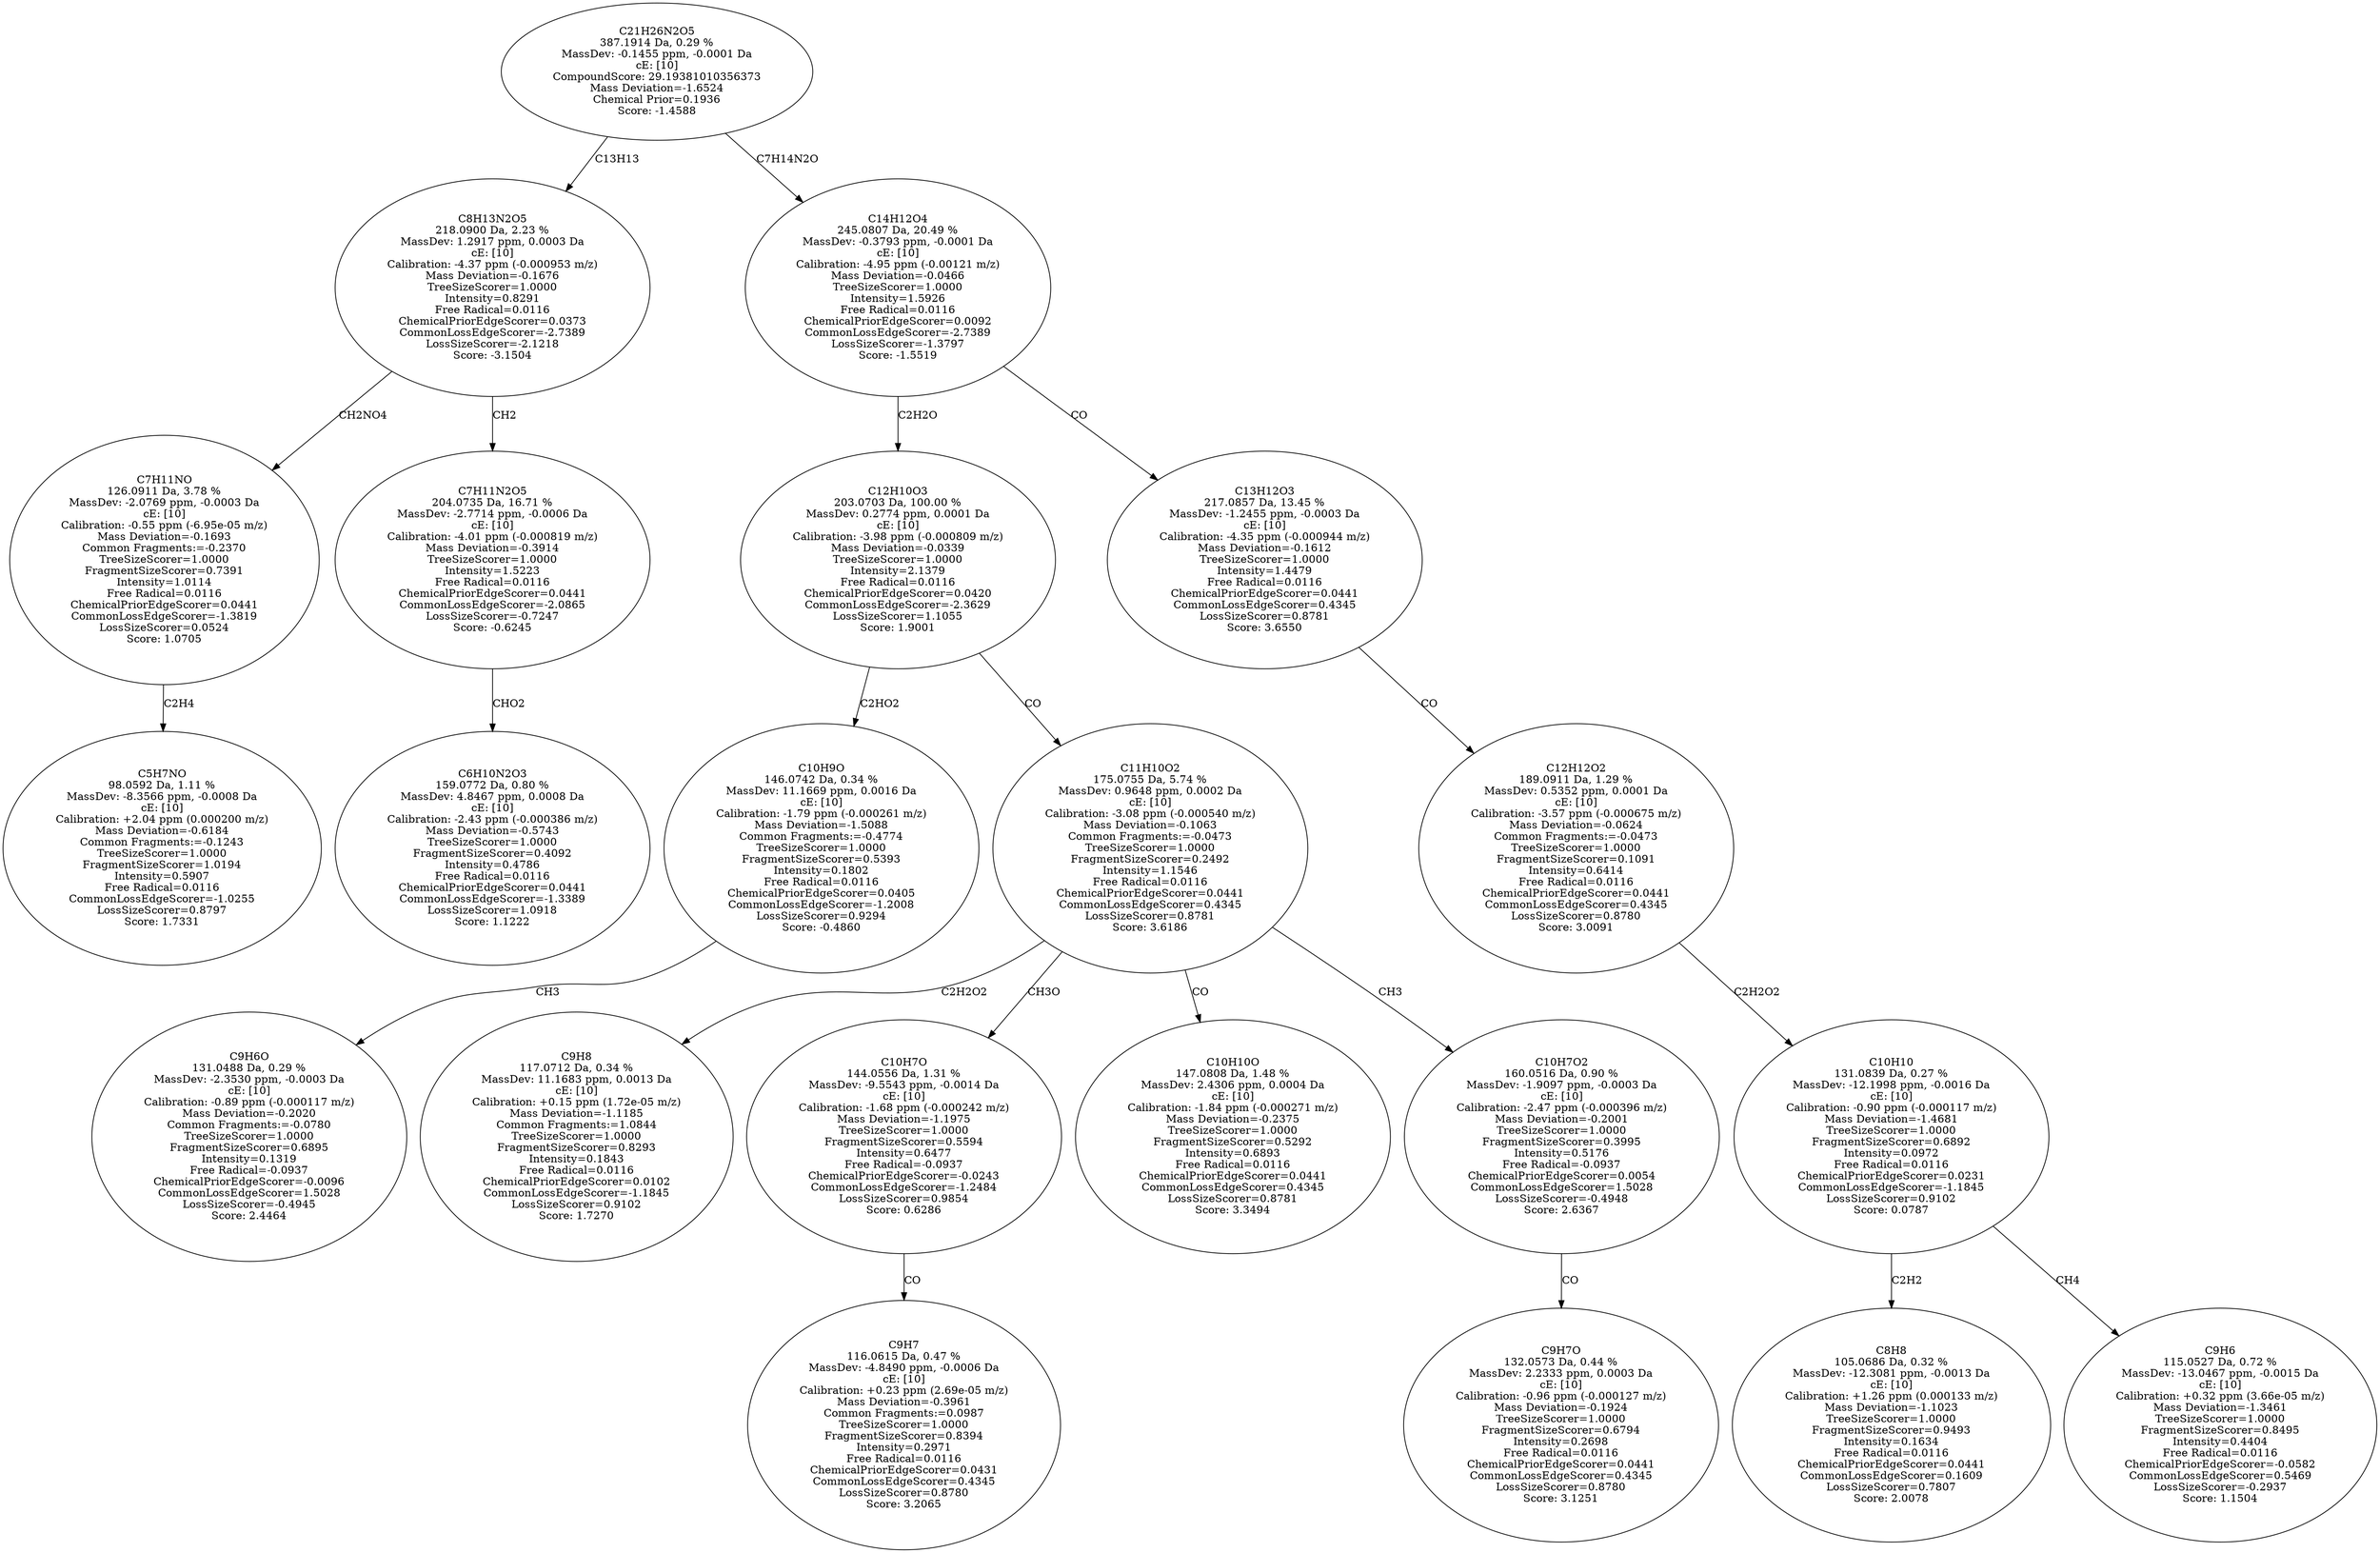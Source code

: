 strict digraph {
v1 [label="C5H7NO\n98.0592 Da, 1.11 %\nMassDev: -8.3566 ppm, -0.0008 Da\ncE: [10]\nCalibration: +2.04 ppm (0.000200 m/z)\nMass Deviation=-0.6184\nCommon Fragments:=-0.1243\nTreeSizeScorer=1.0000\nFragmentSizeScorer=1.0194\nIntensity=0.5907\nFree Radical=0.0116\nCommonLossEdgeScorer=-1.0255\nLossSizeScorer=0.8797\nScore: 1.7331"];
v2 [label="C7H11NO\n126.0911 Da, 3.78 %\nMassDev: -2.0769 ppm, -0.0003 Da\ncE: [10]\nCalibration: -0.55 ppm (-6.95e-05 m/z)\nMass Deviation=-0.1693\nCommon Fragments:=-0.2370\nTreeSizeScorer=1.0000\nFragmentSizeScorer=0.7391\nIntensity=1.0114\nFree Radical=0.0116\nChemicalPriorEdgeScorer=0.0441\nCommonLossEdgeScorer=-1.3819\nLossSizeScorer=0.0524\nScore: 1.0705"];
v3 [label="C6H10N2O3\n159.0772 Da, 0.80 %\nMassDev: 4.8467 ppm, 0.0008 Da\ncE: [10]\nCalibration: -2.43 ppm (-0.000386 m/z)\nMass Deviation=-0.5743\nTreeSizeScorer=1.0000\nFragmentSizeScorer=0.4092\nIntensity=0.4786\nFree Radical=0.0116\nChemicalPriorEdgeScorer=0.0441\nCommonLossEdgeScorer=-1.3389\nLossSizeScorer=1.0918\nScore: 1.1222"];
v4 [label="C7H11N2O5\n204.0735 Da, 16.71 %\nMassDev: -2.7714 ppm, -0.0006 Da\ncE: [10]\nCalibration: -4.01 ppm (-0.000819 m/z)\nMass Deviation=-0.3914\nTreeSizeScorer=1.0000\nIntensity=1.5223\nFree Radical=0.0116\nChemicalPriorEdgeScorer=0.0441\nCommonLossEdgeScorer=-2.0865\nLossSizeScorer=-0.7247\nScore: -0.6245"];
v5 [label="C8H13N2O5\n218.0900 Da, 2.23 %\nMassDev: 1.2917 ppm, 0.0003 Da\ncE: [10]\nCalibration: -4.37 ppm (-0.000953 m/z)\nMass Deviation=-0.1676\nTreeSizeScorer=1.0000\nIntensity=0.8291\nFree Radical=0.0116\nChemicalPriorEdgeScorer=0.0373\nCommonLossEdgeScorer=-2.7389\nLossSizeScorer=-2.1218\nScore: -3.1504"];
v6 [label="C9H6O\n131.0488 Da, 0.29 %\nMassDev: -2.3530 ppm, -0.0003 Da\ncE: [10]\nCalibration: -0.89 ppm (-0.000117 m/z)\nMass Deviation=-0.2020\nCommon Fragments:=-0.0780\nTreeSizeScorer=1.0000\nFragmentSizeScorer=0.6895\nIntensity=0.1319\nFree Radical=-0.0937\nChemicalPriorEdgeScorer=-0.0096\nCommonLossEdgeScorer=1.5028\nLossSizeScorer=-0.4945\nScore: 2.4464"];
v7 [label="C10H9O\n146.0742 Da, 0.34 %\nMassDev: 11.1669 ppm, 0.0016 Da\ncE: [10]\nCalibration: -1.79 ppm (-0.000261 m/z)\nMass Deviation=-1.5088\nCommon Fragments:=-0.4774\nTreeSizeScorer=1.0000\nFragmentSizeScorer=0.5393\nIntensity=0.1802\nFree Radical=0.0116\nChemicalPriorEdgeScorer=0.0405\nCommonLossEdgeScorer=-1.2008\nLossSizeScorer=0.9294\nScore: -0.4860"];
v8 [label="C9H8\n117.0712 Da, 0.34 %\nMassDev: 11.1683 ppm, 0.0013 Da\ncE: [10]\nCalibration: +0.15 ppm (1.72e-05 m/z)\nMass Deviation=-1.1185\nCommon Fragments:=1.0844\nTreeSizeScorer=1.0000\nFragmentSizeScorer=0.8293\nIntensity=0.1843\nFree Radical=0.0116\nChemicalPriorEdgeScorer=0.0102\nCommonLossEdgeScorer=-1.1845\nLossSizeScorer=0.9102\nScore: 1.7270"];
v9 [label="C9H7\n116.0615 Da, 0.47 %\nMassDev: -4.8490 ppm, -0.0006 Da\ncE: [10]\nCalibration: +0.23 ppm (2.69e-05 m/z)\nMass Deviation=-0.3961\nCommon Fragments:=0.0987\nTreeSizeScorer=1.0000\nFragmentSizeScorer=0.8394\nIntensity=0.2971\nFree Radical=0.0116\nChemicalPriorEdgeScorer=0.0431\nCommonLossEdgeScorer=0.4345\nLossSizeScorer=0.8780\nScore: 3.2065"];
v10 [label="C10H7O\n144.0556 Da, 1.31 %\nMassDev: -9.5543 ppm, -0.0014 Da\ncE: [10]\nCalibration: -1.68 ppm (-0.000242 m/z)\nMass Deviation=-1.1975\nTreeSizeScorer=1.0000\nFragmentSizeScorer=0.5594\nIntensity=0.6477\nFree Radical=-0.0937\nChemicalPriorEdgeScorer=-0.0243\nCommonLossEdgeScorer=-1.2484\nLossSizeScorer=0.9854\nScore: 0.6286"];
v11 [label="C10H10O\n147.0808 Da, 1.48 %\nMassDev: 2.4306 ppm, 0.0004 Da\ncE: [10]\nCalibration: -1.84 ppm (-0.000271 m/z)\nMass Deviation=-0.2375\nTreeSizeScorer=1.0000\nFragmentSizeScorer=0.5292\nIntensity=0.6893\nFree Radical=0.0116\nChemicalPriorEdgeScorer=0.0441\nCommonLossEdgeScorer=0.4345\nLossSizeScorer=0.8781\nScore: 3.3494"];
v12 [label="C9H7O\n132.0573 Da, 0.44 %\nMassDev: 2.2333 ppm, 0.0003 Da\ncE: [10]\nCalibration: -0.96 ppm (-0.000127 m/z)\nMass Deviation=-0.1924\nTreeSizeScorer=1.0000\nFragmentSizeScorer=0.6794\nIntensity=0.2698\nFree Radical=0.0116\nChemicalPriorEdgeScorer=0.0441\nCommonLossEdgeScorer=0.4345\nLossSizeScorer=0.8780\nScore: 3.1251"];
v13 [label="C10H7O2\n160.0516 Da, 0.90 %\nMassDev: -1.9097 ppm, -0.0003 Da\ncE: [10]\nCalibration: -2.47 ppm (-0.000396 m/z)\nMass Deviation=-0.2001\nTreeSizeScorer=1.0000\nFragmentSizeScorer=0.3995\nIntensity=0.5176\nFree Radical=-0.0937\nChemicalPriorEdgeScorer=0.0054\nCommonLossEdgeScorer=1.5028\nLossSizeScorer=-0.4948\nScore: 2.6367"];
v14 [label="C11H10O2\n175.0755 Da, 5.74 %\nMassDev: 0.9648 ppm, 0.0002 Da\ncE: [10]\nCalibration: -3.08 ppm (-0.000540 m/z)\nMass Deviation=-0.1063\nCommon Fragments:=-0.0473\nTreeSizeScorer=1.0000\nFragmentSizeScorer=0.2492\nIntensity=1.1546\nFree Radical=0.0116\nChemicalPriorEdgeScorer=0.0441\nCommonLossEdgeScorer=0.4345\nLossSizeScorer=0.8781\nScore: 3.6186"];
v15 [label="C12H10O3\n203.0703 Da, 100.00 %\nMassDev: 0.2774 ppm, 0.0001 Da\ncE: [10]\nCalibration: -3.98 ppm (-0.000809 m/z)\nMass Deviation=-0.0339\nTreeSizeScorer=1.0000\nIntensity=2.1379\nFree Radical=0.0116\nChemicalPriorEdgeScorer=0.0420\nCommonLossEdgeScorer=-2.3629\nLossSizeScorer=1.1055\nScore: 1.9001"];
v16 [label="C8H8\n105.0686 Da, 0.32 %\nMassDev: -12.3081 ppm, -0.0013 Da\ncE: [10]\nCalibration: +1.26 ppm (0.000133 m/z)\nMass Deviation=-1.1023\nTreeSizeScorer=1.0000\nFragmentSizeScorer=0.9493\nIntensity=0.1634\nFree Radical=0.0116\nChemicalPriorEdgeScorer=0.0441\nCommonLossEdgeScorer=0.1609\nLossSizeScorer=0.7807\nScore: 2.0078"];
v17 [label="C9H6\n115.0527 Da, 0.72 %\nMassDev: -13.0467 ppm, -0.0015 Da\ncE: [10]\nCalibration: +0.32 ppm (3.66e-05 m/z)\nMass Deviation=-1.3461\nTreeSizeScorer=1.0000\nFragmentSizeScorer=0.8495\nIntensity=0.4404\nFree Radical=0.0116\nChemicalPriorEdgeScorer=-0.0582\nCommonLossEdgeScorer=0.5469\nLossSizeScorer=-0.2937\nScore: 1.1504"];
v18 [label="C10H10\n131.0839 Da, 0.27 %\nMassDev: -12.1998 ppm, -0.0016 Da\ncE: [10]\nCalibration: -0.90 ppm (-0.000117 m/z)\nMass Deviation=-1.4681\nTreeSizeScorer=1.0000\nFragmentSizeScorer=0.6892\nIntensity=0.0972\nFree Radical=0.0116\nChemicalPriorEdgeScorer=0.0231\nCommonLossEdgeScorer=-1.1845\nLossSizeScorer=0.9102\nScore: 0.0787"];
v19 [label="C12H12O2\n189.0911 Da, 1.29 %\nMassDev: 0.5352 ppm, 0.0001 Da\ncE: [10]\nCalibration: -3.57 ppm (-0.000675 m/z)\nMass Deviation=-0.0624\nCommon Fragments:=-0.0473\nTreeSizeScorer=1.0000\nFragmentSizeScorer=0.1091\nIntensity=0.6414\nFree Radical=0.0116\nChemicalPriorEdgeScorer=0.0441\nCommonLossEdgeScorer=0.4345\nLossSizeScorer=0.8780\nScore: 3.0091"];
v20 [label="C13H12O3\n217.0857 Da, 13.45 %\nMassDev: -1.2455 ppm, -0.0003 Da\ncE: [10]\nCalibration: -4.35 ppm (-0.000944 m/z)\nMass Deviation=-0.1612\nTreeSizeScorer=1.0000\nIntensity=1.4479\nFree Radical=0.0116\nChemicalPriorEdgeScorer=0.0441\nCommonLossEdgeScorer=0.4345\nLossSizeScorer=0.8781\nScore: 3.6550"];
v21 [label="C14H12O4\n245.0807 Da, 20.49 %\nMassDev: -0.3793 ppm, -0.0001 Da\ncE: [10]\nCalibration: -4.95 ppm (-0.00121 m/z)\nMass Deviation=-0.0466\nTreeSizeScorer=1.0000\nIntensity=1.5926\nFree Radical=0.0116\nChemicalPriorEdgeScorer=0.0092\nCommonLossEdgeScorer=-2.7389\nLossSizeScorer=-1.3797\nScore: -1.5519"];
v22 [label="C21H26N2O5\n387.1914 Da, 0.29 %\nMassDev: -0.1455 ppm, -0.0001 Da\ncE: [10]\nCompoundScore: 29.19381010356373\nMass Deviation=-1.6524\nChemical Prior=0.1936\nScore: -1.4588"];
v2 -> v1 [label="C2H4"];
v5 -> v2 [label="CH2NO4"];
v4 -> v3 [label="CHO2"];
v5 -> v4 [label="CH2"];
v22 -> v5 [label="C13H13"];
v7 -> v6 [label="CH3"];
v15 -> v7 [label="C2HO2"];
v14 -> v8 [label="C2H2O2"];
v10 -> v9 [label="CO"];
v14 -> v10 [label="CH3O"];
v14 -> v11 [label="CO"];
v13 -> v12 [label="CO"];
v14 -> v13 [label="CH3"];
v15 -> v14 [label="CO"];
v21 -> v15 [label="C2H2O"];
v18 -> v16 [label="C2H2"];
v18 -> v17 [label="CH4"];
v19 -> v18 [label="C2H2O2"];
v20 -> v19 [label="CO"];
v21 -> v20 [label="CO"];
v22 -> v21 [label="C7H14N2O"];
}